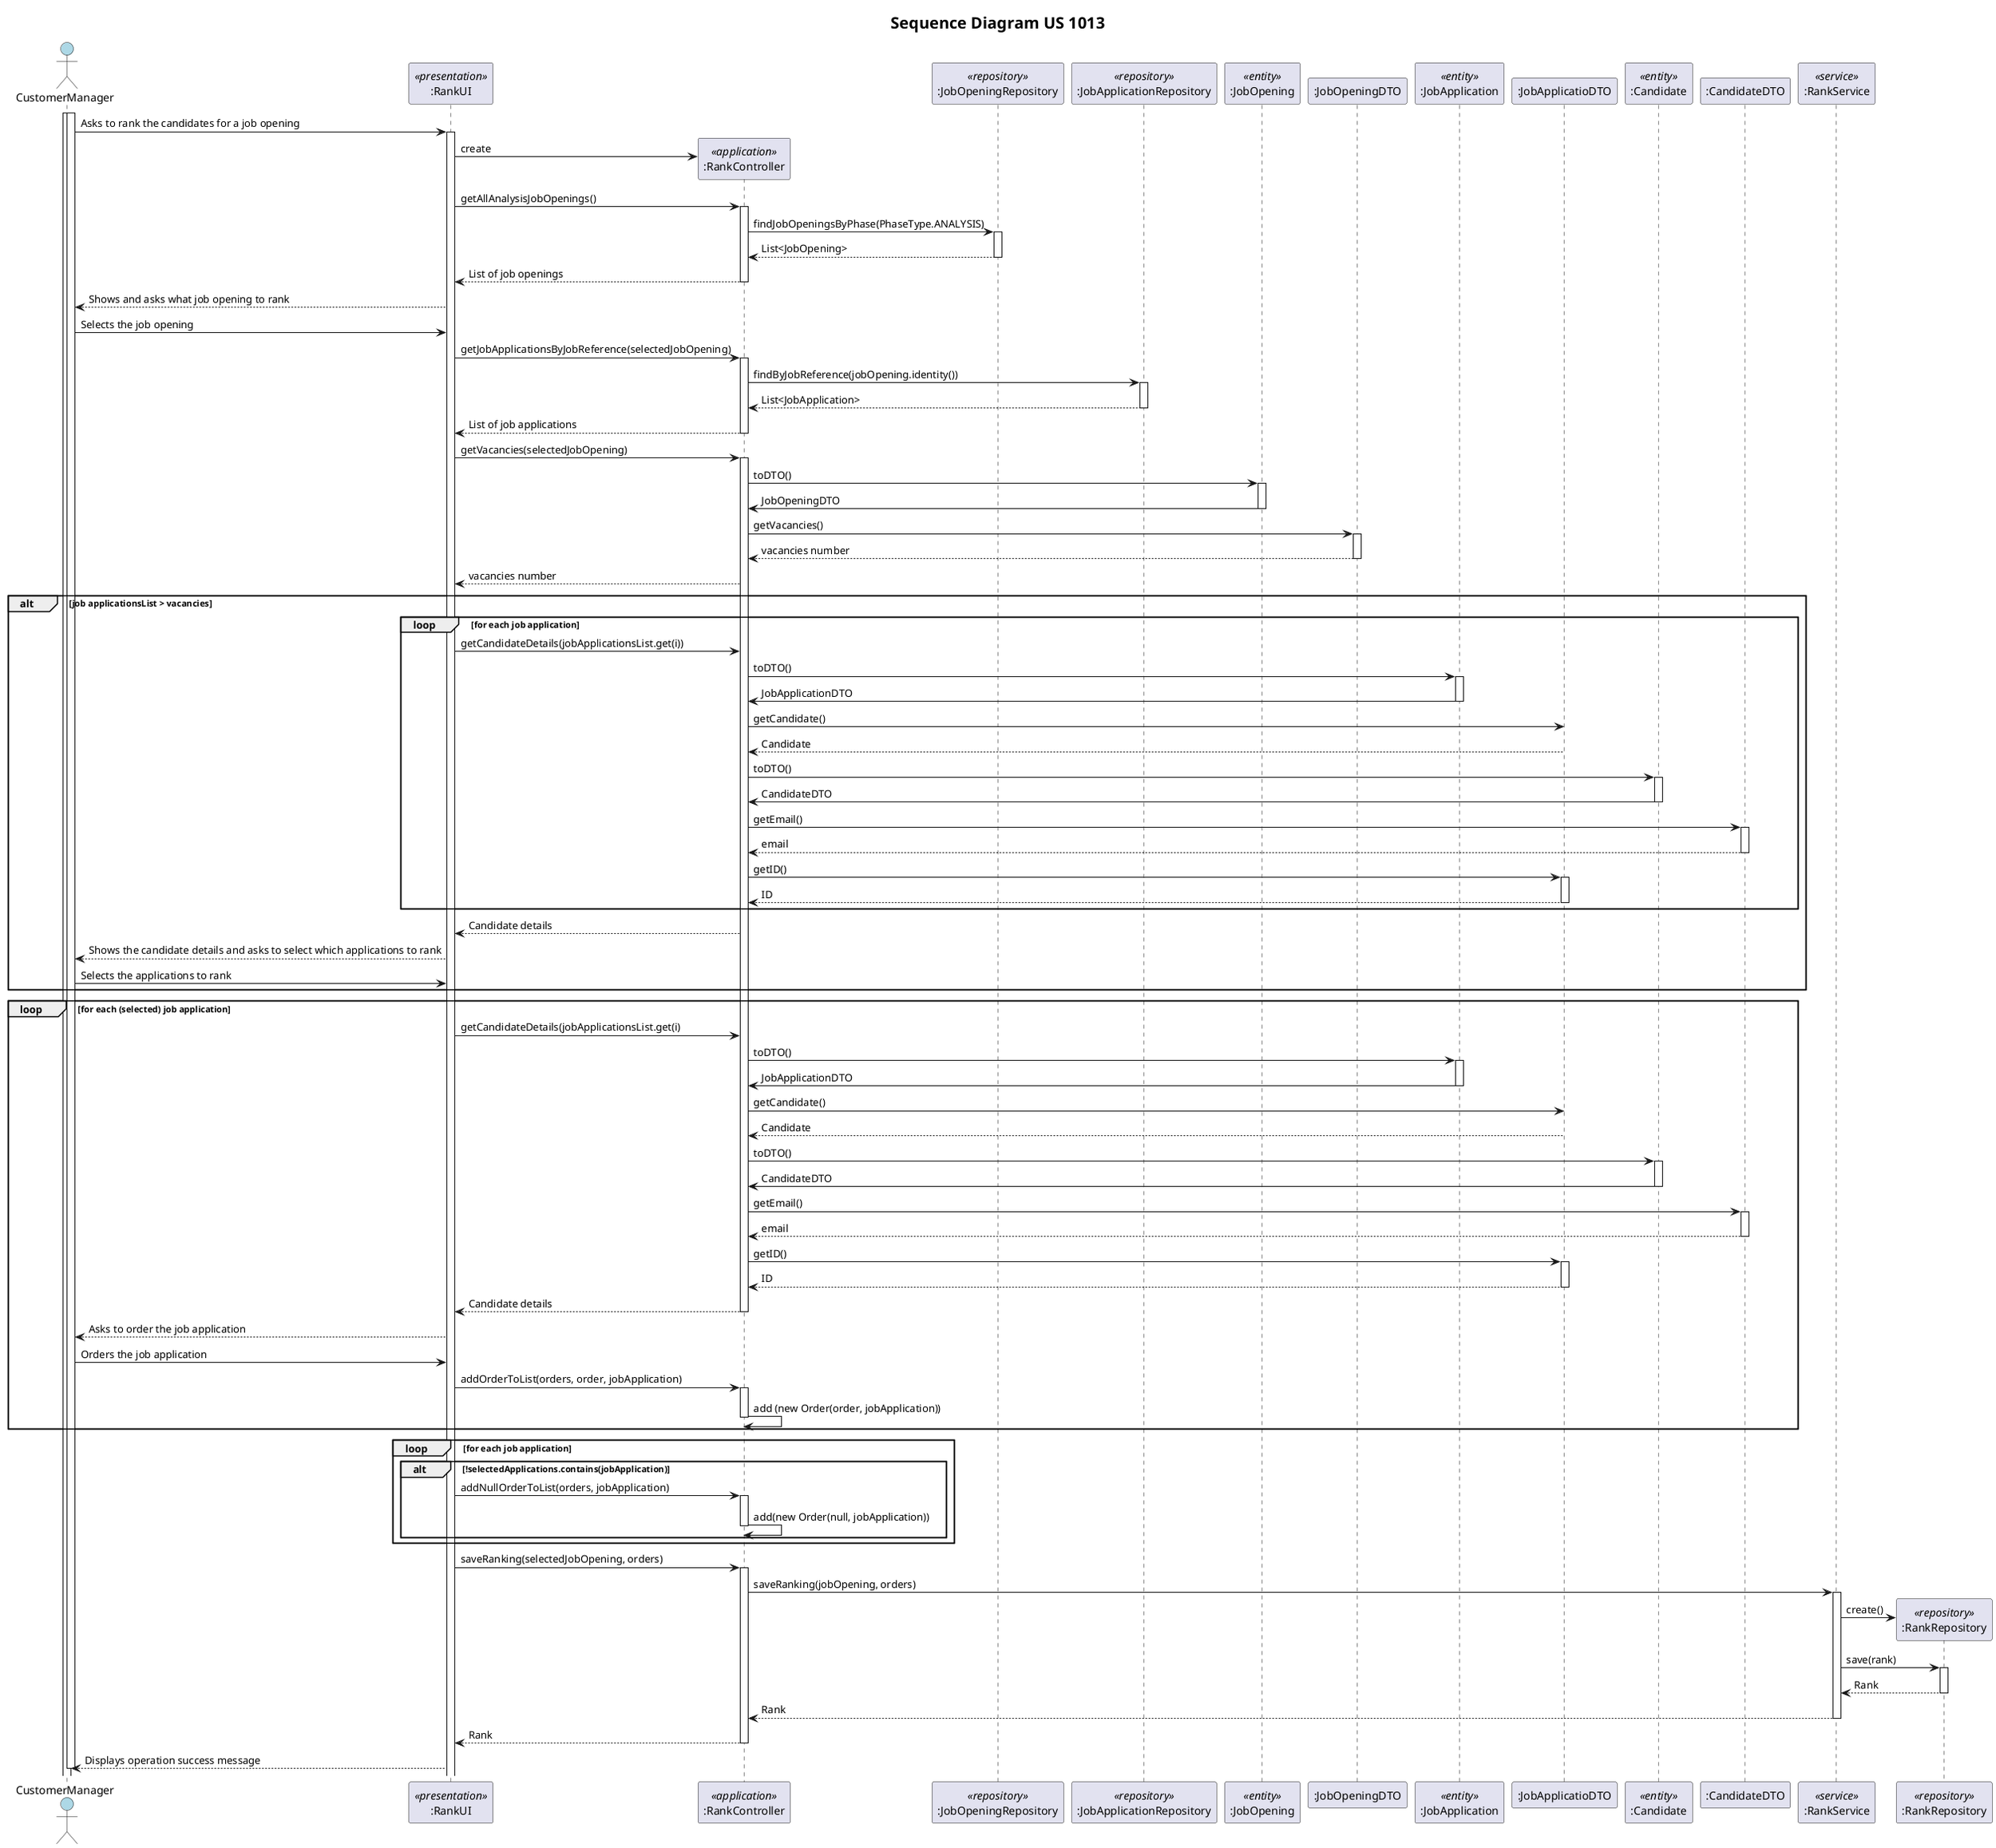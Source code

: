 @startuml
title <size:20>Sequence Diagram US 1013</size>

'http://plantuml.com/skinparam.html
skinparam monochrome false
skinparam packageStyle rect
skinparam defaultFontName FG Virgil
skinparam shadowing false

actor CustomerManager as Actor #lightblue


activate Actor
participant ":RankUI" as UI <<presentation>>
participant ":RankController" as Controller <<application>>
participant ":JobOpeningRepository" as repojob <<repository>>
participant ":JobApplicationRepository" as repoapp <<repository>>
participant ":JobOpening" as O <<entity>>
participant ":JobOpeningDTO" as openingdto
participant ":JobApplication" as J <<entity>>
participant ":JobApplicatioDTO" as appdto
participant ":Candidate" as C <<entity>>
participant ":CandidateDTO" as candidatedto
participant ":RankService" as Service <<service>>
participant ":RankRepository" as repo <<repository>>

activate Actor
Actor -> UI : Asks to rank the candidates for a job opening

activate UI

UI -> Controller**: create
UI -> Controller : getAllAnalysisJobOpenings()
activate Controller
Controller -> repojob : findJobOpeningsByPhase(PhaseType.ANALYSIS)
activate repojob
repojob --> Controller : List<JobOpening>
deactivate repojob
Controller --> UI : List of job openings
deactivate Controller

UI --> Actor : Shows and asks what job opening to rank
Actor -> UI: Selects the job opening
UI -> Controller : getJobApplicationsByJobReference(selectedJobOpening)
activate Controller
Controller -> repoapp : findByJobReference(jobOpening.identity())
activate repoapp
repoapp --> Controller : List<JobApplication>
deactivate repoapp
Controller --> UI : List of job applications
deactivate Controller
UI-> Controller : getVacancies(selectedJobOpening)
activate Controller
Controller -> O: toDTO()
activate O
O -> Controller: JobOpeningDTO
deactivate O
Controller -> openingdto : getVacancies()
activate openingdto
openingdto --> Controller : vacancies number
deactivate openingdto


Controller --> UI : vacancies number


alt job applicationsList > vacancies

    loop for each job application
    UI -> Controller : getCandidateDetails(jobApplicationsList.get(i))
    Controller -> J: toDTO()
    activate J
    J -> Controller: JobApplicationDTO
    deactivate J
    Controller -> appdto: getCandidate()
    appdto --> Controller : Candidate
    Controller -> C: toDTO()
    activate C
    C -> Controller: CandidateDTO
    deactivate C
    Controller -> candidatedto : getEmail()
    activate candidatedto
    candidatedto --> Controller : email
    deactivate candidatedto
    Controller -> appdto: getID()
    activate appdto
    appdto --> Controller : ID
    deactivate appdto

    end
    Controller --> UI: Candidate details

    UI --> Actor : Shows the candidate details and asks to select which applications to rank
    Actor -> UI: Selects the applications to rank

end

loop for each (selected) job application
UI -> Controller : getCandidateDetails(jobApplicationsList.get(i)
Controller -> J: toDTO()
    activate J
    J -> Controller: JobApplicationDTO
    deactivate J
    Controller -> appdto: getCandidate()
    appdto --> Controller : Candidate
    Controller -> C: toDTO()
    activate C
    C -> Controller: CandidateDTO
    deactivate C
    Controller -> candidatedto : getEmail()
    activate candidatedto
    candidatedto --> Controller : email
    deactivate candidatedto
    Controller -> appdto: getID()
    activate appdto
    appdto --> Controller : ID
    deactivate appdto
Controller --> UI: Candidate details
deactivate Controller
UI --> Actor : Asks to order the job application
Actor -> UI: Orders the job application
UI -> Controller : addOrderToList(orders, order, jobApplication)
activate Controller
Controller -> Controller: add (new Order(order, jobApplication))
deactivate Controller
end

loop for each job application
alt !selectedApplications.contains(jobApplication)
UI -> Controller: addNullOrderToList(orders, jobApplication)
activate Controller
Controller -> Controller: add(new Order(null, jobApplication))
deactivate Controller
end
end

UI -> Controller : saveRanking(selectedJobOpening, orders)
activate Controller
Controller -> Service : saveRanking(jobOpening, orders)
activate Service
Service -> repo **: create()
Service -> repo : save(rank)
activate repo
repo --> Service : Rank
deactivate repo
Service --> Controller : Rank
deactivate Service
Controller --> UI : Rank
deactivate Controller
UI --> Actor : Displays operation success message
deactivate Actor


@enduml
